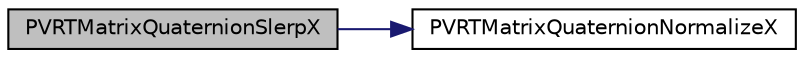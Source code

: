digraph "PVRTMatrixQuaternionSlerpX"
{
  edge [fontname="Helvetica",fontsize="10",labelfontname="Helvetica",labelfontsize="10"];
  node [fontname="Helvetica",fontsize="10",shape=record];
  rankdir="LR";
  Node1 [label="PVRTMatrixQuaternionSlerpX",height=0.2,width=0.4,color="black", fillcolor="grey75", style="filled", fontcolor="black"];
  Node1 -> Node2 [color="midnightblue",fontsize="10",style="solid",fontname="Helvetica"];
  Node2 [label="PVRTMatrixQuaternionNormalizeX",height=0.2,width=0.4,color="black", fillcolor="white", style="filled",URL="$_p_v_r_t_quaternion_8h.html#a117d00d8d8be589577771c9e27df157c"];
}
